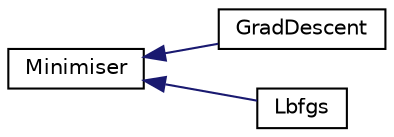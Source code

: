 digraph "Graphical Class Hierarchy"
{
 // LATEX_PDF_SIZE
  edge [fontname="Helvetica",fontsize="10",labelfontname="Helvetica",labelfontsize="10"];
  node [fontname="Helvetica",fontsize="10",shape=record];
  rankdir="LR";
  Node0 [label="Minimiser",height=0.2,width=0.4,color="black", fillcolor="white", style="filled",URL="$classMinimiser.html",tooltip=" "];
  Node0 -> Node1 [dir="back",color="midnightblue",fontsize="10",style="solid",fontname="Helvetica"];
  Node1 [label="GradDescent",height=0.2,width=0.4,color="black", fillcolor="white", style="filled",URL="$classGradDescent.html",tooltip=" "];
  Node0 -> Node2 [dir="back",color="midnightblue",fontsize="10",style="solid",fontname="Helvetica"];
  Node2 [label="Lbfgs",height=0.2,width=0.4,color="black", fillcolor="white", style="filled",URL="$classLbfgs.html",tooltip=" "];
}
